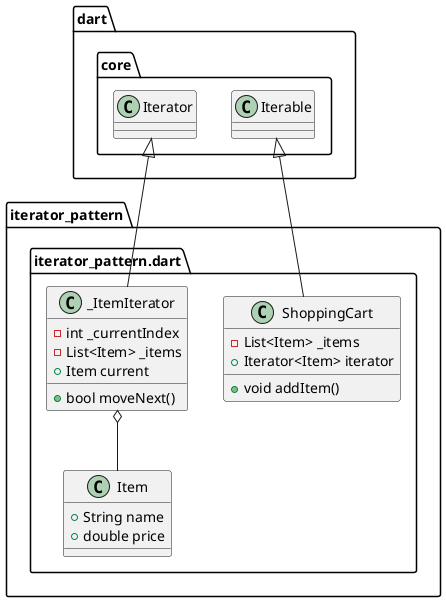 @startuml
set namespaceSeparator ::

class "iterator_pattern::iterator_pattern.dart::Item" {
  +String name
  +double price
}

class "iterator_pattern::iterator_pattern.dart::ShoppingCart" {
  -List<Item> _items
  +Iterator<Item> iterator
  +void addItem()
}

"dart::core::Iterable" <|-- "iterator_pattern::iterator_pattern.dart::ShoppingCart"

class "iterator_pattern::iterator_pattern.dart::_ItemIterator" {
  -int _currentIndex
  -List<Item> _items
  +Item current
  +bool moveNext()
}

"iterator_pattern::iterator_pattern.dart::_ItemIterator" o-- "iterator_pattern::iterator_pattern.dart::Item"
"dart::core::Iterator" <|-- "iterator_pattern::iterator_pattern.dart::_ItemIterator"


@enduml